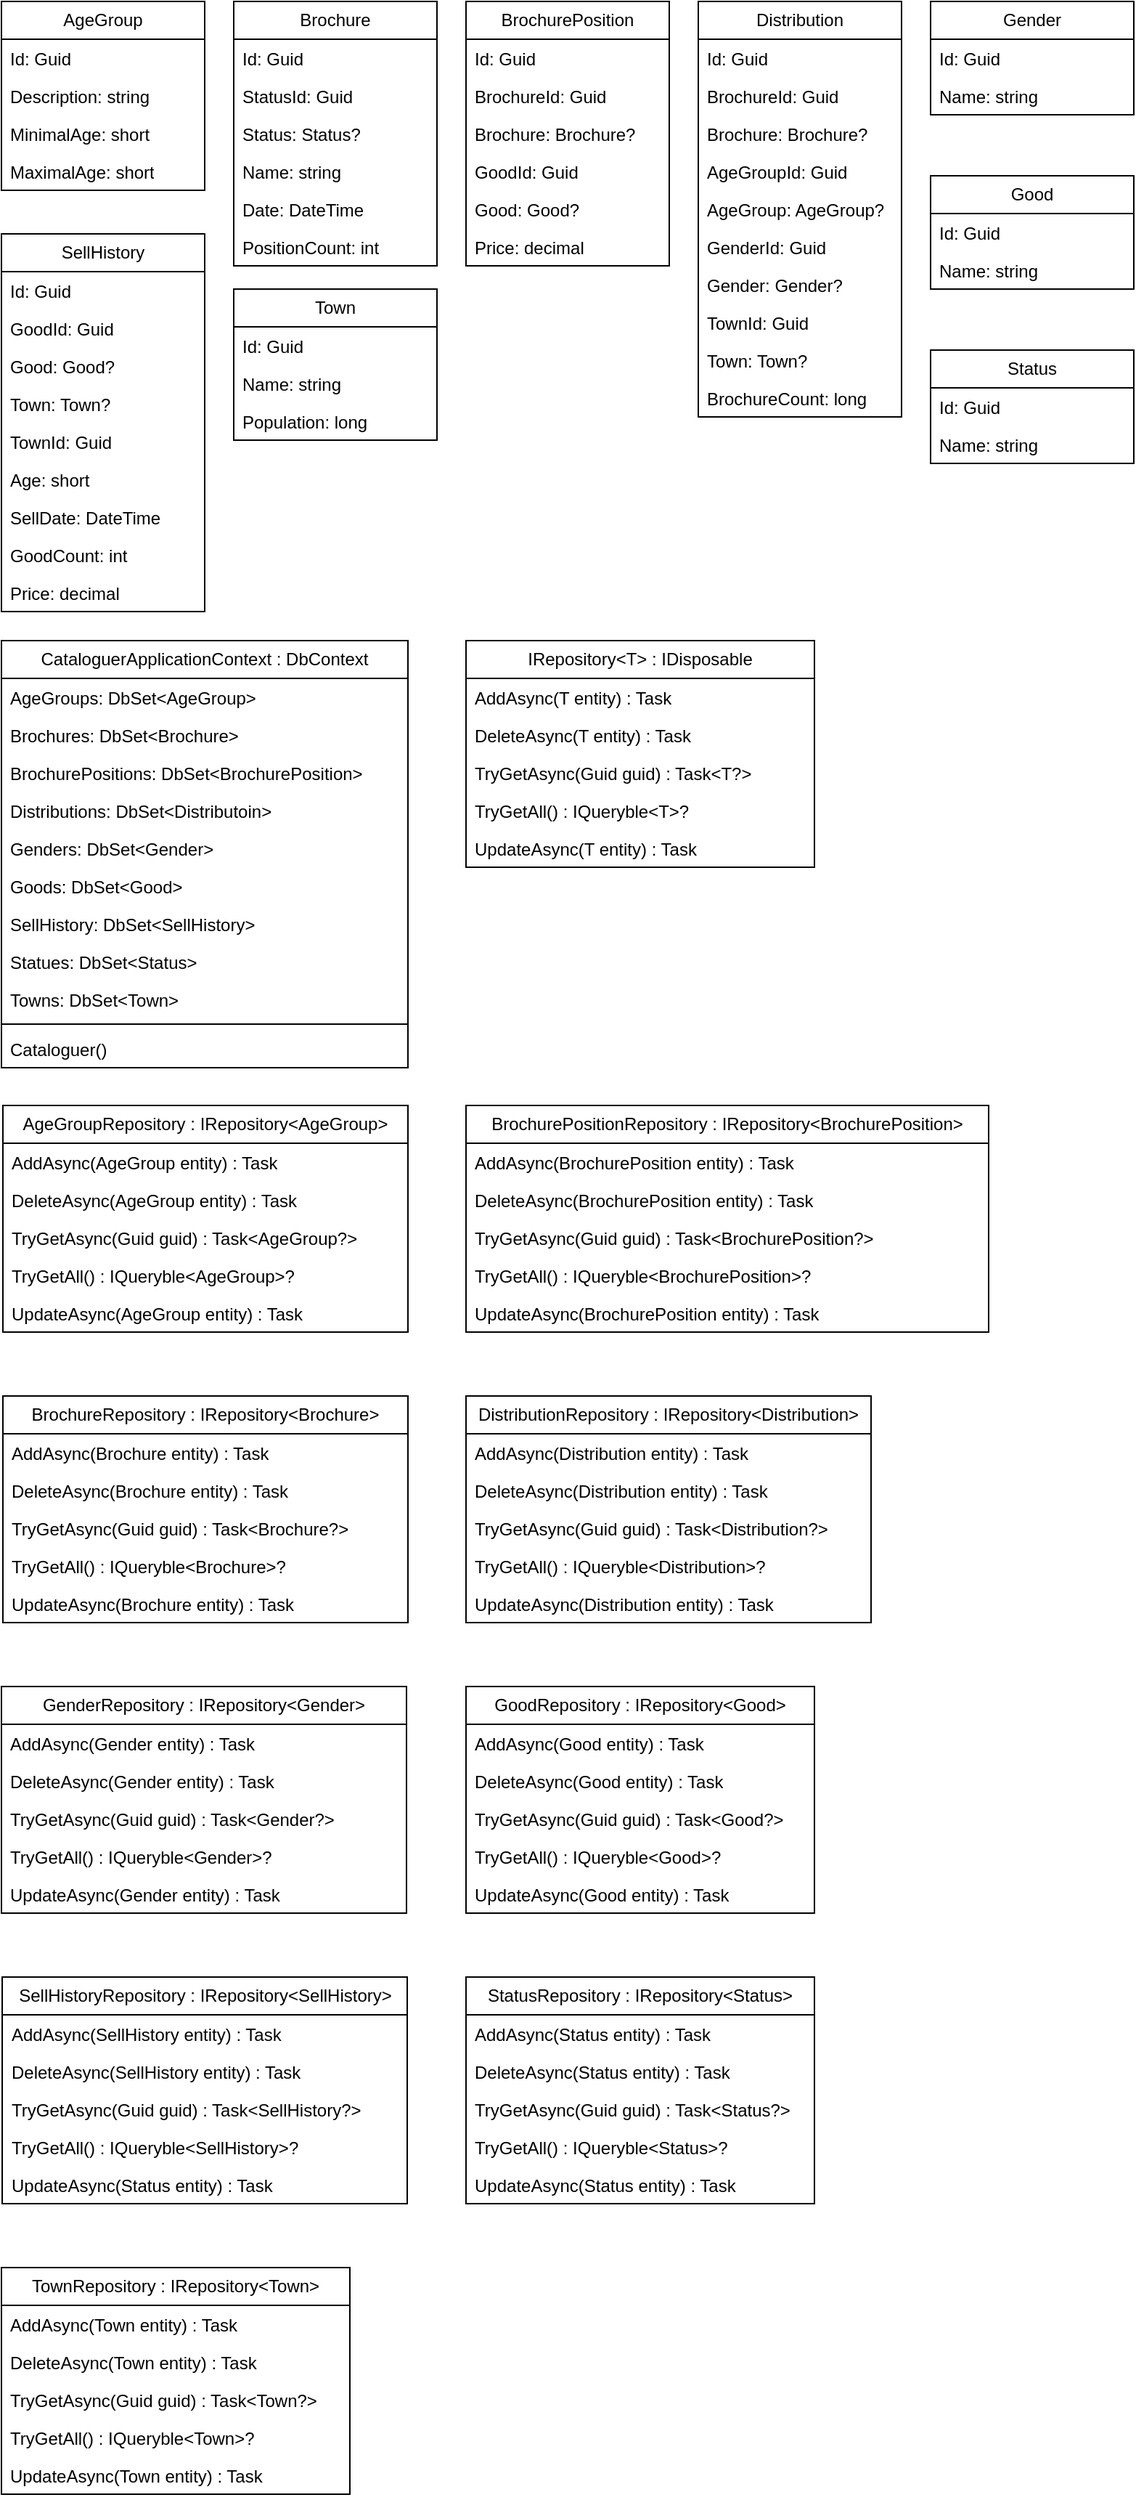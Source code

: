 <mxfile version="21.8.0" type="device">
  <diagram name="Страница — 1" id="dkIzatbvSpOLDC7T3Rk1">
    <mxGraphModel dx="869" dy="465" grid="1" gridSize="10" guides="1" tooltips="1" connect="1" arrows="1" fold="1" page="1" pageScale="1" pageWidth="827" pageHeight="1169" math="0" shadow="0">
      <root>
        <mxCell id="0" />
        <mxCell id="1" parent="0" />
        <mxCell id="35c4_A7QGPOfmQpwrXr2-1" value="AgeGroup" style="swimlane;fontStyle=0;childLayout=stackLayout;horizontal=1;startSize=26;fillColor=none;horizontalStack=0;resizeParent=1;resizeParentMax=0;resizeLast=0;collapsible=1;marginBottom=0;whiteSpace=wrap;html=1;" vertex="1" parent="1">
          <mxGeometry x="40" y="40" width="140" height="130" as="geometry" />
        </mxCell>
        <mxCell id="35c4_A7QGPOfmQpwrXr2-2" value="Id: Guid" style="text;strokeColor=none;fillColor=none;align=left;verticalAlign=top;spacingLeft=4;spacingRight=4;overflow=hidden;rotatable=0;points=[[0,0.5],[1,0.5]];portConstraint=eastwest;whiteSpace=wrap;html=1;" vertex="1" parent="35c4_A7QGPOfmQpwrXr2-1">
          <mxGeometry y="26" width="140" height="26" as="geometry" />
        </mxCell>
        <mxCell id="35c4_A7QGPOfmQpwrXr2-3" value="Description: string" style="text;strokeColor=none;fillColor=none;align=left;verticalAlign=top;spacingLeft=4;spacingRight=4;overflow=hidden;rotatable=0;points=[[0,0.5],[1,0.5]];portConstraint=eastwest;whiteSpace=wrap;html=1;" vertex="1" parent="35c4_A7QGPOfmQpwrXr2-1">
          <mxGeometry y="52" width="140" height="26" as="geometry" />
        </mxCell>
        <mxCell id="35c4_A7QGPOfmQpwrXr2-4" value="MinimalAge: short" style="text;strokeColor=none;fillColor=none;align=left;verticalAlign=top;spacingLeft=4;spacingRight=4;overflow=hidden;rotatable=0;points=[[0,0.5],[1,0.5]];portConstraint=eastwest;whiteSpace=wrap;html=1;" vertex="1" parent="35c4_A7QGPOfmQpwrXr2-1">
          <mxGeometry y="78" width="140" height="26" as="geometry" />
        </mxCell>
        <mxCell id="35c4_A7QGPOfmQpwrXr2-5" value="MaximalAge: short" style="text;strokeColor=none;fillColor=none;align=left;verticalAlign=top;spacingLeft=4;spacingRight=4;overflow=hidden;rotatable=0;points=[[0,0.5],[1,0.5]];portConstraint=eastwest;whiteSpace=wrap;html=1;" vertex="1" parent="35c4_A7QGPOfmQpwrXr2-1">
          <mxGeometry y="104" width="140" height="26" as="geometry" />
        </mxCell>
        <mxCell id="35c4_A7QGPOfmQpwrXr2-6" value="Brochure" style="swimlane;fontStyle=0;childLayout=stackLayout;horizontal=1;startSize=26;fillColor=none;horizontalStack=0;resizeParent=1;resizeParentMax=0;resizeLast=0;collapsible=1;marginBottom=0;whiteSpace=wrap;html=1;" vertex="1" parent="1">
          <mxGeometry x="200" y="40" width="140" height="182" as="geometry" />
        </mxCell>
        <mxCell id="35c4_A7QGPOfmQpwrXr2-7" value="Id: Guid" style="text;strokeColor=none;fillColor=none;align=left;verticalAlign=top;spacingLeft=4;spacingRight=4;overflow=hidden;rotatable=0;points=[[0,0.5],[1,0.5]];portConstraint=eastwest;whiteSpace=wrap;html=1;" vertex="1" parent="35c4_A7QGPOfmQpwrXr2-6">
          <mxGeometry y="26" width="140" height="26" as="geometry" />
        </mxCell>
        <mxCell id="35c4_A7QGPOfmQpwrXr2-8" value="StatusId: Guid" style="text;strokeColor=none;fillColor=none;align=left;verticalAlign=top;spacingLeft=4;spacingRight=4;overflow=hidden;rotatable=0;points=[[0,0.5],[1,0.5]];portConstraint=eastwest;whiteSpace=wrap;html=1;" vertex="1" parent="35c4_A7QGPOfmQpwrXr2-6">
          <mxGeometry y="52" width="140" height="26" as="geometry" />
        </mxCell>
        <mxCell id="35c4_A7QGPOfmQpwrXr2-9" value="Status: Status?" style="text;strokeColor=none;fillColor=none;align=left;verticalAlign=top;spacingLeft=4;spacingRight=4;overflow=hidden;rotatable=0;points=[[0,0.5],[1,0.5]];portConstraint=eastwest;whiteSpace=wrap;html=1;" vertex="1" parent="35c4_A7QGPOfmQpwrXr2-6">
          <mxGeometry y="78" width="140" height="26" as="geometry" />
        </mxCell>
        <mxCell id="35c4_A7QGPOfmQpwrXr2-10" value="Name: string" style="text;strokeColor=none;fillColor=none;align=left;verticalAlign=top;spacingLeft=4;spacingRight=4;overflow=hidden;rotatable=0;points=[[0,0.5],[1,0.5]];portConstraint=eastwest;whiteSpace=wrap;html=1;" vertex="1" parent="35c4_A7QGPOfmQpwrXr2-6">
          <mxGeometry y="104" width="140" height="26" as="geometry" />
        </mxCell>
        <mxCell id="35c4_A7QGPOfmQpwrXr2-11" value="Date: DateTime" style="text;strokeColor=none;fillColor=none;align=left;verticalAlign=top;spacingLeft=4;spacingRight=4;overflow=hidden;rotatable=0;points=[[0,0.5],[1,0.5]];portConstraint=eastwest;whiteSpace=wrap;html=1;" vertex="1" parent="35c4_A7QGPOfmQpwrXr2-6">
          <mxGeometry y="130" width="140" height="26" as="geometry" />
        </mxCell>
        <mxCell id="35c4_A7QGPOfmQpwrXr2-13" value="PositionCount: int" style="text;strokeColor=none;fillColor=none;align=left;verticalAlign=top;spacingLeft=4;spacingRight=4;overflow=hidden;rotatable=0;points=[[0,0.5],[1,0.5]];portConstraint=eastwest;whiteSpace=wrap;html=1;" vertex="1" parent="35c4_A7QGPOfmQpwrXr2-6">
          <mxGeometry y="156" width="140" height="26" as="geometry" />
        </mxCell>
        <mxCell id="35c4_A7QGPOfmQpwrXr2-14" value="BrochurePosition" style="swimlane;fontStyle=0;childLayout=stackLayout;horizontal=1;startSize=26;fillColor=none;horizontalStack=0;resizeParent=1;resizeParentMax=0;resizeLast=0;collapsible=1;marginBottom=0;whiteSpace=wrap;html=1;" vertex="1" parent="1">
          <mxGeometry x="360" y="40" width="140" height="182" as="geometry" />
        </mxCell>
        <mxCell id="35c4_A7QGPOfmQpwrXr2-15" value="Id: Guid" style="text;strokeColor=none;fillColor=none;align=left;verticalAlign=top;spacingLeft=4;spacingRight=4;overflow=hidden;rotatable=0;points=[[0,0.5],[1,0.5]];portConstraint=eastwest;whiteSpace=wrap;html=1;" vertex="1" parent="35c4_A7QGPOfmQpwrXr2-14">
          <mxGeometry y="26" width="140" height="26" as="geometry" />
        </mxCell>
        <mxCell id="35c4_A7QGPOfmQpwrXr2-16" value="BrochureId: Guid" style="text;strokeColor=none;fillColor=none;align=left;verticalAlign=top;spacingLeft=4;spacingRight=4;overflow=hidden;rotatable=0;points=[[0,0.5],[1,0.5]];portConstraint=eastwest;whiteSpace=wrap;html=1;" vertex="1" parent="35c4_A7QGPOfmQpwrXr2-14">
          <mxGeometry y="52" width="140" height="26" as="geometry" />
        </mxCell>
        <mxCell id="35c4_A7QGPOfmQpwrXr2-17" value="Brochure: Brochure?" style="text;strokeColor=none;fillColor=none;align=left;verticalAlign=top;spacingLeft=4;spacingRight=4;overflow=hidden;rotatable=0;points=[[0,0.5],[1,0.5]];portConstraint=eastwest;whiteSpace=wrap;html=1;" vertex="1" parent="35c4_A7QGPOfmQpwrXr2-14">
          <mxGeometry y="78" width="140" height="26" as="geometry" />
        </mxCell>
        <mxCell id="35c4_A7QGPOfmQpwrXr2-22" value="GoodId: Guid" style="text;strokeColor=none;fillColor=none;align=left;verticalAlign=top;spacingLeft=4;spacingRight=4;overflow=hidden;rotatable=0;points=[[0,0.5],[1,0.5]];portConstraint=eastwest;whiteSpace=wrap;html=1;" vertex="1" parent="35c4_A7QGPOfmQpwrXr2-14">
          <mxGeometry y="104" width="140" height="26" as="geometry" />
        </mxCell>
        <mxCell id="35c4_A7QGPOfmQpwrXr2-23" value="Good: Good?" style="text;strokeColor=none;fillColor=none;align=left;verticalAlign=top;spacingLeft=4;spacingRight=4;overflow=hidden;rotatable=0;points=[[0,0.5],[1,0.5]];portConstraint=eastwest;whiteSpace=wrap;html=1;" vertex="1" parent="35c4_A7QGPOfmQpwrXr2-14">
          <mxGeometry y="130" width="140" height="26" as="geometry" />
        </mxCell>
        <mxCell id="35c4_A7QGPOfmQpwrXr2-20" value="Price: decimal" style="text;strokeColor=none;fillColor=none;align=left;verticalAlign=top;spacingLeft=4;spacingRight=4;overflow=hidden;rotatable=0;points=[[0,0.5],[1,0.5]];portConstraint=eastwest;whiteSpace=wrap;html=1;" vertex="1" parent="35c4_A7QGPOfmQpwrXr2-14">
          <mxGeometry y="156" width="140" height="26" as="geometry" />
        </mxCell>
        <mxCell id="35c4_A7QGPOfmQpwrXr2-24" value="Distribution" style="swimlane;fontStyle=0;childLayout=stackLayout;horizontal=1;startSize=26;fillColor=none;horizontalStack=0;resizeParent=1;resizeParentMax=0;resizeLast=0;collapsible=1;marginBottom=0;whiteSpace=wrap;html=1;" vertex="1" parent="1">
          <mxGeometry x="520" y="40" width="140" height="286" as="geometry" />
        </mxCell>
        <mxCell id="35c4_A7QGPOfmQpwrXr2-25" value="Id: Guid" style="text;strokeColor=none;fillColor=none;align=left;verticalAlign=top;spacingLeft=4;spacingRight=4;overflow=hidden;rotatable=0;points=[[0,0.5],[1,0.5]];portConstraint=eastwest;whiteSpace=wrap;html=1;" vertex="1" parent="35c4_A7QGPOfmQpwrXr2-24">
          <mxGeometry y="26" width="140" height="26" as="geometry" />
        </mxCell>
        <mxCell id="35c4_A7QGPOfmQpwrXr2-26" value="BrochureId: Guid" style="text;strokeColor=none;fillColor=none;align=left;verticalAlign=top;spacingLeft=4;spacingRight=4;overflow=hidden;rotatable=0;points=[[0,0.5],[1,0.5]];portConstraint=eastwest;whiteSpace=wrap;html=1;" vertex="1" parent="35c4_A7QGPOfmQpwrXr2-24">
          <mxGeometry y="52" width="140" height="26" as="geometry" />
        </mxCell>
        <mxCell id="35c4_A7QGPOfmQpwrXr2-27" value="Brochure: Brochure?" style="text;strokeColor=none;fillColor=none;align=left;verticalAlign=top;spacingLeft=4;spacingRight=4;overflow=hidden;rotatable=0;points=[[0,0.5],[1,0.5]];portConstraint=eastwest;whiteSpace=wrap;html=1;" vertex="1" parent="35c4_A7QGPOfmQpwrXr2-24">
          <mxGeometry y="78" width="140" height="26" as="geometry" />
        </mxCell>
        <mxCell id="35c4_A7QGPOfmQpwrXr2-28" value="AgeGroupId: Guid" style="text;strokeColor=none;fillColor=none;align=left;verticalAlign=top;spacingLeft=4;spacingRight=4;overflow=hidden;rotatable=0;points=[[0,0.5],[1,0.5]];portConstraint=eastwest;whiteSpace=wrap;html=1;" vertex="1" parent="35c4_A7QGPOfmQpwrXr2-24">
          <mxGeometry y="104" width="140" height="26" as="geometry" />
        </mxCell>
        <mxCell id="35c4_A7QGPOfmQpwrXr2-29" value="AgeGroup: AgeGroup?" style="text;strokeColor=none;fillColor=none;align=left;verticalAlign=top;spacingLeft=4;spacingRight=4;overflow=hidden;rotatable=0;points=[[0,0.5],[1,0.5]];portConstraint=eastwest;whiteSpace=wrap;html=1;" vertex="1" parent="35c4_A7QGPOfmQpwrXr2-24">
          <mxGeometry y="130" width="140" height="26" as="geometry" />
        </mxCell>
        <mxCell id="35c4_A7QGPOfmQpwrXr2-31" value="GenderId: Guid" style="text;strokeColor=none;fillColor=none;align=left;verticalAlign=top;spacingLeft=4;spacingRight=4;overflow=hidden;rotatable=0;points=[[0,0.5],[1,0.5]];portConstraint=eastwest;whiteSpace=wrap;html=1;" vertex="1" parent="35c4_A7QGPOfmQpwrXr2-24">
          <mxGeometry y="156" width="140" height="26" as="geometry" />
        </mxCell>
        <mxCell id="35c4_A7QGPOfmQpwrXr2-34" value="Gender: Gender?" style="text;strokeColor=none;fillColor=none;align=left;verticalAlign=top;spacingLeft=4;spacingRight=4;overflow=hidden;rotatable=0;points=[[0,0.5],[1,0.5]];portConstraint=eastwest;whiteSpace=wrap;html=1;" vertex="1" parent="35c4_A7QGPOfmQpwrXr2-24">
          <mxGeometry y="182" width="140" height="26" as="geometry" />
        </mxCell>
        <mxCell id="35c4_A7QGPOfmQpwrXr2-33" value="TownId: Guid" style="text;strokeColor=none;fillColor=none;align=left;verticalAlign=top;spacingLeft=4;spacingRight=4;overflow=hidden;rotatable=0;points=[[0,0.5],[1,0.5]];portConstraint=eastwest;whiteSpace=wrap;html=1;" vertex="1" parent="35c4_A7QGPOfmQpwrXr2-24">
          <mxGeometry y="208" width="140" height="26" as="geometry" />
        </mxCell>
        <mxCell id="35c4_A7QGPOfmQpwrXr2-32" value="Town: Town?" style="text;strokeColor=none;fillColor=none;align=left;verticalAlign=top;spacingLeft=4;spacingRight=4;overflow=hidden;rotatable=0;points=[[0,0.5],[1,0.5]];portConstraint=eastwest;whiteSpace=wrap;html=1;" vertex="1" parent="35c4_A7QGPOfmQpwrXr2-24">
          <mxGeometry y="234" width="140" height="26" as="geometry" />
        </mxCell>
        <mxCell id="35c4_A7QGPOfmQpwrXr2-30" value="BrochureCount: long" style="text;strokeColor=none;fillColor=none;align=left;verticalAlign=top;spacingLeft=4;spacingRight=4;overflow=hidden;rotatable=0;points=[[0,0.5],[1,0.5]];portConstraint=eastwest;whiteSpace=wrap;html=1;" vertex="1" parent="35c4_A7QGPOfmQpwrXr2-24">
          <mxGeometry y="260" width="140" height="26" as="geometry" />
        </mxCell>
        <mxCell id="35c4_A7QGPOfmQpwrXr2-35" value="Gender" style="swimlane;fontStyle=0;childLayout=stackLayout;horizontal=1;startSize=26;fillColor=none;horizontalStack=0;resizeParent=1;resizeParentMax=0;resizeLast=0;collapsible=1;marginBottom=0;whiteSpace=wrap;html=1;" vertex="1" parent="1">
          <mxGeometry x="680" y="40" width="140" height="78" as="geometry" />
        </mxCell>
        <mxCell id="35c4_A7QGPOfmQpwrXr2-36" value="Id: Guid" style="text;strokeColor=none;fillColor=none;align=left;verticalAlign=top;spacingLeft=4;spacingRight=4;overflow=hidden;rotatable=0;points=[[0,0.5],[1,0.5]];portConstraint=eastwest;whiteSpace=wrap;html=1;" vertex="1" parent="35c4_A7QGPOfmQpwrXr2-35">
          <mxGeometry y="26" width="140" height="26" as="geometry" />
        </mxCell>
        <mxCell id="35c4_A7QGPOfmQpwrXr2-37" value="Name: string" style="text;strokeColor=none;fillColor=none;align=left;verticalAlign=top;spacingLeft=4;spacingRight=4;overflow=hidden;rotatable=0;points=[[0,0.5],[1,0.5]];portConstraint=eastwest;whiteSpace=wrap;html=1;" vertex="1" parent="35c4_A7QGPOfmQpwrXr2-35">
          <mxGeometry y="52" width="140" height="26" as="geometry" />
        </mxCell>
        <mxCell id="35c4_A7QGPOfmQpwrXr2-40" value="Good" style="swimlane;fontStyle=0;childLayout=stackLayout;horizontal=1;startSize=26;fillColor=none;horizontalStack=0;resizeParent=1;resizeParentMax=0;resizeLast=0;collapsible=1;marginBottom=0;whiteSpace=wrap;html=1;" vertex="1" parent="1">
          <mxGeometry x="680" y="160" width="140" height="78" as="geometry" />
        </mxCell>
        <mxCell id="35c4_A7QGPOfmQpwrXr2-41" value="Id: Guid" style="text;strokeColor=none;fillColor=none;align=left;verticalAlign=top;spacingLeft=4;spacingRight=4;overflow=hidden;rotatable=0;points=[[0,0.5],[1,0.5]];portConstraint=eastwest;whiteSpace=wrap;html=1;" vertex="1" parent="35c4_A7QGPOfmQpwrXr2-40">
          <mxGeometry y="26" width="140" height="26" as="geometry" />
        </mxCell>
        <mxCell id="35c4_A7QGPOfmQpwrXr2-42" value="Name: string" style="text;strokeColor=none;fillColor=none;align=left;verticalAlign=top;spacingLeft=4;spacingRight=4;overflow=hidden;rotatable=0;points=[[0,0.5],[1,0.5]];portConstraint=eastwest;whiteSpace=wrap;html=1;" vertex="1" parent="35c4_A7QGPOfmQpwrXr2-40">
          <mxGeometry y="52" width="140" height="26" as="geometry" />
        </mxCell>
        <mxCell id="35c4_A7QGPOfmQpwrXr2-43" value="SellHistory" style="swimlane;fontStyle=0;childLayout=stackLayout;horizontal=1;startSize=26;fillColor=none;horizontalStack=0;resizeParent=1;resizeParentMax=0;resizeLast=0;collapsible=1;marginBottom=0;whiteSpace=wrap;html=1;" vertex="1" parent="1">
          <mxGeometry x="40" y="200" width="140" height="260" as="geometry" />
        </mxCell>
        <mxCell id="35c4_A7QGPOfmQpwrXr2-44" value="Id: Guid" style="text;strokeColor=none;fillColor=none;align=left;verticalAlign=top;spacingLeft=4;spacingRight=4;overflow=hidden;rotatable=0;points=[[0,0.5],[1,0.5]];portConstraint=eastwest;whiteSpace=wrap;html=1;" vertex="1" parent="35c4_A7QGPOfmQpwrXr2-43">
          <mxGeometry y="26" width="140" height="26" as="geometry" />
        </mxCell>
        <mxCell id="35c4_A7QGPOfmQpwrXr2-54" value="GoodId: Guid" style="text;strokeColor=none;fillColor=none;align=left;verticalAlign=top;spacingLeft=4;spacingRight=4;overflow=hidden;rotatable=0;points=[[0,0.5],[1,0.5]];portConstraint=eastwest;whiteSpace=wrap;html=1;" vertex="1" parent="35c4_A7QGPOfmQpwrXr2-43">
          <mxGeometry y="52" width="140" height="26" as="geometry" />
        </mxCell>
        <mxCell id="35c4_A7QGPOfmQpwrXr2-55" value="Good: Good?" style="text;strokeColor=none;fillColor=none;align=left;verticalAlign=top;spacingLeft=4;spacingRight=4;overflow=hidden;rotatable=0;points=[[0,0.5],[1,0.5]];portConstraint=eastwest;whiteSpace=wrap;html=1;" vertex="1" parent="35c4_A7QGPOfmQpwrXr2-43">
          <mxGeometry y="78" width="140" height="26" as="geometry" />
        </mxCell>
        <mxCell id="35c4_A7QGPOfmQpwrXr2-57" value="Town: Town?" style="text;strokeColor=none;fillColor=none;align=left;verticalAlign=top;spacingLeft=4;spacingRight=4;overflow=hidden;rotatable=0;points=[[0,0.5],[1,0.5]];portConstraint=eastwest;whiteSpace=wrap;html=1;" vertex="1" parent="35c4_A7QGPOfmQpwrXr2-43">
          <mxGeometry y="104" width="140" height="26" as="geometry" />
        </mxCell>
        <mxCell id="35c4_A7QGPOfmQpwrXr2-56" value="TownId: Guid" style="text;strokeColor=none;fillColor=none;align=left;verticalAlign=top;spacingLeft=4;spacingRight=4;overflow=hidden;rotatable=0;points=[[0,0.5],[1,0.5]];portConstraint=eastwest;whiteSpace=wrap;html=1;" vertex="1" parent="35c4_A7QGPOfmQpwrXr2-43">
          <mxGeometry y="130" width="140" height="26" as="geometry" />
        </mxCell>
        <mxCell id="35c4_A7QGPOfmQpwrXr2-58" value="Age: short" style="text;strokeColor=none;fillColor=none;align=left;verticalAlign=top;spacingLeft=4;spacingRight=4;overflow=hidden;rotatable=0;points=[[0,0.5],[1,0.5]];portConstraint=eastwest;whiteSpace=wrap;html=1;" vertex="1" parent="35c4_A7QGPOfmQpwrXr2-43">
          <mxGeometry y="156" width="140" height="26" as="geometry" />
        </mxCell>
        <mxCell id="35c4_A7QGPOfmQpwrXr2-59" value="SellDate: DateTime" style="text;strokeColor=none;fillColor=none;align=left;verticalAlign=top;spacingLeft=4;spacingRight=4;overflow=hidden;rotatable=0;points=[[0,0.5],[1,0.5]];portConstraint=eastwest;whiteSpace=wrap;html=1;" vertex="1" parent="35c4_A7QGPOfmQpwrXr2-43">
          <mxGeometry y="182" width="140" height="26" as="geometry" />
        </mxCell>
        <mxCell id="35c4_A7QGPOfmQpwrXr2-12" value="GoodCount: int" style="text;strokeColor=none;fillColor=none;align=left;verticalAlign=top;spacingLeft=4;spacingRight=4;overflow=hidden;rotatable=0;points=[[0,0.5],[1,0.5]];portConstraint=eastwest;whiteSpace=wrap;html=1;" vertex="1" parent="35c4_A7QGPOfmQpwrXr2-43">
          <mxGeometry y="208" width="140" height="26" as="geometry" />
        </mxCell>
        <mxCell id="35c4_A7QGPOfmQpwrXr2-60" value="Price: decimal" style="text;strokeColor=none;fillColor=none;align=left;verticalAlign=top;spacingLeft=4;spacingRight=4;overflow=hidden;rotatable=0;points=[[0,0.5],[1,0.5]];portConstraint=eastwest;whiteSpace=wrap;html=1;" vertex="1" parent="35c4_A7QGPOfmQpwrXr2-43">
          <mxGeometry y="234" width="140" height="26" as="geometry" />
        </mxCell>
        <mxCell id="35c4_A7QGPOfmQpwrXr2-61" value="Status" style="swimlane;fontStyle=0;childLayout=stackLayout;horizontal=1;startSize=26;fillColor=none;horizontalStack=0;resizeParent=1;resizeParentMax=0;resizeLast=0;collapsible=1;marginBottom=0;whiteSpace=wrap;html=1;" vertex="1" parent="1">
          <mxGeometry x="680" y="280" width="140" height="78" as="geometry" />
        </mxCell>
        <mxCell id="35c4_A7QGPOfmQpwrXr2-62" value="Id: Guid" style="text;strokeColor=none;fillColor=none;align=left;verticalAlign=top;spacingLeft=4;spacingRight=4;overflow=hidden;rotatable=0;points=[[0,0.5],[1,0.5]];portConstraint=eastwest;whiteSpace=wrap;html=1;" vertex="1" parent="35c4_A7QGPOfmQpwrXr2-61">
          <mxGeometry y="26" width="140" height="26" as="geometry" />
        </mxCell>
        <mxCell id="35c4_A7QGPOfmQpwrXr2-63" value="Name: string" style="text;strokeColor=none;fillColor=none;align=left;verticalAlign=top;spacingLeft=4;spacingRight=4;overflow=hidden;rotatable=0;points=[[0,0.5],[1,0.5]];portConstraint=eastwest;whiteSpace=wrap;html=1;" vertex="1" parent="35c4_A7QGPOfmQpwrXr2-61">
          <mxGeometry y="52" width="140" height="26" as="geometry" />
        </mxCell>
        <mxCell id="35c4_A7QGPOfmQpwrXr2-64" value="Town" style="swimlane;fontStyle=0;childLayout=stackLayout;horizontal=1;startSize=26;fillColor=none;horizontalStack=0;resizeParent=1;resizeParentMax=0;resizeLast=0;collapsible=1;marginBottom=0;whiteSpace=wrap;html=1;" vertex="1" parent="1">
          <mxGeometry x="200" y="238" width="140" height="104" as="geometry" />
        </mxCell>
        <mxCell id="35c4_A7QGPOfmQpwrXr2-65" value="Id: Guid" style="text;strokeColor=none;fillColor=none;align=left;verticalAlign=top;spacingLeft=4;spacingRight=4;overflow=hidden;rotatable=0;points=[[0,0.5],[1,0.5]];portConstraint=eastwest;whiteSpace=wrap;html=1;" vertex="1" parent="35c4_A7QGPOfmQpwrXr2-64">
          <mxGeometry y="26" width="140" height="26" as="geometry" />
        </mxCell>
        <mxCell id="35c4_A7QGPOfmQpwrXr2-66" value="Name: string" style="text;strokeColor=none;fillColor=none;align=left;verticalAlign=top;spacingLeft=4;spacingRight=4;overflow=hidden;rotatable=0;points=[[0,0.5],[1,0.5]];portConstraint=eastwest;whiteSpace=wrap;html=1;" vertex="1" parent="35c4_A7QGPOfmQpwrXr2-64">
          <mxGeometry y="52" width="140" height="26" as="geometry" />
        </mxCell>
        <mxCell id="35c4_A7QGPOfmQpwrXr2-67" value="Population: long" style="text;strokeColor=none;fillColor=none;align=left;verticalAlign=top;spacingLeft=4;spacingRight=4;overflow=hidden;rotatable=0;points=[[0,0.5],[1,0.5]];portConstraint=eastwest;whiteSpace=wrap;html=1;" vertex="1" parent="35c4_A7QGPOfmQpwrXr2-64">
          <mxGeometry y="78" width="140" height="26" as="geometry" />
        </mxCell>
        <mxCell id="35c4_A7QGPOfmQpwrXr2-68" value="CataloguerApplicationContext : DbContext" style="swimlane;fontStyle=0;childLayout=stackLayout;horizontal=1;startSize=26;fillColor=none;horizontalStack=0;resizeParent=1;resizeParentMax=0;resizeLast=0;collapsible=1;marginBottom=0;whiteSpace=wrap;html=1;" vertex="1" parent="1">
          <mxGeometry x="40" y="480" width="280" height="294" as="geometry" />
        </mxCell>
        <mxCell id="35c4_A7QGPOfmQpwrXr2-76" value="AgeGroups: DbSet&amp;lt;AgeGroup&amp;gt;" style="text;strokeColor=none;fillColor=none;align=left;verticalAlign=top;spacingLeft=4;spacingRight=4;overflow=hidden;rotatable=0;points=[[0,0.5],[1,0.5]];portConstraint=eastwest;whiteSpace=wrap;html=1;" vertex="1" parent="35c4_A7QGPOfmQpwrXr2-68">
          <mxGeometry y="26" width="280" height="26" as="geometry" />
        </mxCell>
        <mxCell id="35c4_A7QGPOfmQpwrXr2-77" value="Brochures: DbSet&amp;lt;Brochure&amp;gt;" style="text;strokeColor=none;fillColor=none;align=left;verticalAlign=top;spacingLeft=4;spacingRight=4;overflow=hidden;rotatable=0;points=[[0,0.5],[1,0.5]];portConstraint=eastwest;whiteSpace=wrap;html=1;" vertex="1" parent="35c4_A7QGPOfmQpwrXr2-68">
          <mxGeometry y="52" width="280" height="26" as="geometry" />
        </mxCell>
        <mxCell id="35c4_A7QGPOfmQpwrXr2-69" value="BrochurePositions: DbSet&amp;lt;BrochurePosition&amp;gt;" style="text;strokeColor=none;fillColor=none;align=left;verticalAlign=top;spacingLeft=4;spacingRight=4;overflow=hidden;rotatable=0;points=[[0,0.5],[1,0.5]];portConstraint=eastwest;whiteSpace=wrap;html=1;" vertex="1" parent="35c4_A7QGPOfmQpwrXr2-68">
          <mxGeometry y="78" width="280" height="26" as="geometry" />
        </mxCell>
        <mxCell id="35c4_A7QGPOfmQpwrXr2-72" value="Distributions: DbSet&amp;lt;Distributoin&amp;gt;" style="text;strokeColor=none;fillColor=none;align=left;verticalAlign=top;spacingLeft=4;spacingRight=4;overflow=hidden;rotatable=0;points=[[0,0.5],[1,0.5]];portConstraint=eastwest;whiteSpace=wrap;html=1;" vertex="1" parent="35c4_A7QGPOfmQpwrXr2-68">
          <mxGeometry y="104" width="280" height="26" as="geometry" />
        </mxCell>
        <mxCell id="35c4_A7QGPOfmQpwrXr2-73" value="Genders: DbSet&amp;lt;Gender&amp;gt;" style="text;strokeColor=none;fillColor=none;align=left;verticalAlign=top;spacingLeft=4;spacingRight=4;overflow=hidden;rotatable=0;points=[[0,0.5],[1,0.5]];portConstraint=eastwest;whiteSpace=wrap;html=1;" vertex="1" parent="35c4_A7QGPOfmQpwrXr2-68">
          <mxGeometry y="130" width="280" height="26" as="geometry" />
        </mxCell>
        <mxCell id="35c4_A7QGPOfmQpwrXr2-74" value="Goods: DbSet&amp;lt;Good&amp;gt;" style="text;strokeColor=none;fillColor=none;align=left;verticalAlign=top;spacingLeft=4;spacingRight=4;overflow=hidden;rotatable=0;points=[[0,0.5],[1,0.5]];portConstraint=eastwest;whiteSpace=wrap;html=1;" vertex="1" parent="35c4_A7QGPOfmQpwrXr2-68">
          <mxGeometry y="156" width="280" height="26" as="geometry" />
        </mxCell>
        <mxCell id="35c4_A7QGPOfmQpwrXr2-78" value="SellHistory: DbSet&amp;lt;SellHistory&amp;gt;" style="text;strokeColor=none;fillColor=none;align=left;verticalAlign=top;spacingLeft=4;spacingRight=4;overflow=hidden;rotatable=0;points=[[0,0.5],[1,0.5]];portConstraint=eastwest;whiteSpace=wrap;html=1;" vertex="1" parent="35c4_A7QGPOfmQpwrXr2-68">
          <mxGeometry y="182" width="280" height="26" as="geometry" />
        </mxCell>
        <mxCell id="35c4_A7QGPOfmQpwrXr2-79" value="Statues: DbSet&amp;lt;Status&amp;gt;" style="text;strokeColor=none;fillColor=none;align=left;verticalAlign=top;spacingLeft=4;spacingRight=4;overflow=hidden;rotatable=0;points=[[0,0.5],[1,0.5]];portConstraint=eastwest;whiteSpace=wrap;html=1;" vertex="1" parent="35c4_A7QGPOfmQpwrXr2-68">
          <mxGeometry y="208" width="280" height="26" as="geometry" />
        </mxCell>
        <mxCell id="35c4_A7QGPOfmQpwrXr2-75" value="Towns: DbSet&amp;lt;Town&amp;gt;" style="text;strokeColor=none;fillColor=none;align=left;verticalAlign=top;spacingLeft=4;spacingRight=4;overflow=hidden;rotatable=0;points=[[0,0.5],[1,0.5]];portConstraint=eastwest;whiteSpace=wrap;html=1;" vertex="1" parent="35c4_A7QGPOfmQpwrXr2-68">
          <mxGeometry y="234" width="280" height="26" as="geometry" />
        </mxCell>
        <mxCell id="35c4_A7QGPOfmQpwrXr2-80" value="" style="line;strokeWidth=1;fillColor=none;align=left;verticalAlign=middle;spacingTop=-1;spacingLeft=3;spacingRight=3;rotatable=0;labelPosition=right;points=[];portConstraint=eastwest;strokeColor=inherit;" vertex="1" parent="35c4_A7QGPOfmQpwrXr2-68">
          <mxGeometry y="260" width="280" height="8" as="geometry" />
        </mxCell>
        <mxCell id="35c4_A7QGPOfmQpwrXr2-81" value="Cataloguer()" style="text;strokeColor=none;fillColor=none;align=left;verticalAlign=top;spacingLeft=4;spacingRight=4;overflow=hidden;rotatable=0;points=[[0,0.5],[1,0.5]];portConstraint=eastwest;whiteSpace=wrap;html=1;" vertex="1" parent="35c4_A7QGPOfmQpwrXr2-68">
          <mxGeometry y="268" width="280" height="26" as="geometry" />
        </mxCell>
        <mxCell id="35c4_A7QGPOfmQpwrXr2-82" value="IRepository&amp;lt;T&amp;gt; : IDisposable" style="swimlane;fontStyle=0;childLayout=stackLayout;horizontal=1;startSize=26;fillColor=none;horizontalStack=0;resizeParent=1;resizeParentMax=0;resizeLast=0;collapsible=1;marginBottom=0;whiteSpace=wrap;html=1;" vertex="1" parent="1">
          <mxGeometry x="360" y="480" width="240" height="156" as="geometry" />
        </mxCell>
        <mxCell id="35c4_A7QGPOfmQpwrXr2-83" value="AddAsync(T entity) : Task" style="text;strokeColor=none;fillColor=none;align=left;verticalAlign=top;spacingLeft=4;spacingRight=4;overflow=hidden;rotatable=0;points=[[0,0.5],[1,0.5]];portConstraint=eastwest;whiteSpace=wrap;html=1;" vertex="1" parent="35c4_A7QGPOfmQpwrXr2-82">
          <mxGeometry y="26" width="240" height="26" as="geometry" />
        </mxCell>
        <mxCell id="35c4_A7QGPOfmQpwrXr2-86" value="DeleteAsync(T entity) : Task" style="text;strokeColor=none;fillColor=none;align=left;verticalAlign=top;spacingLeft=4;spacingRight=4;overflow=hidden;rotatable=0;points=[[0,0.5],[1,0.5]];portConstraint=eastwest;whiteSpace=wrap;html=1;" vertex="1" parent="35c4_A7QGPOfmQpwrXr2-82">
          <mxGeometry y="52" width="240" height="26" as="geometry" />
        </mxCell>
        <mxCell id="35c4_A7QGPOfmQpwrXr2-87" value="TryGetAsync(Guid guid) : Task&amp;lt;T?&amp;gt;" style="text;strokeColor=none;fillColor=none;align=left;verticalAlign=top;spacingLeft=4;spacingRight=4;overflow=hidden;rotatable=0;points=[[0,0.5],[1,0.5]];portConstraint=eastwest;whiteSpace=wrap;html=1;" vertex="1" parent="35c4_A7QGPOfmQpwrXr2-82">
          <mxGeometry y="78" width="240" height="26" as="geometry" />
        </mxCell>
        <mxCell id="35c4_A7QGPOfmQpwrXr2-88" value="TryGetAll() : IQueryble&amp;lt;T&amp;gt;?" style="text;strokeColor=none;fillColor=none;align=left;verticalAlign=top;spacingLeft=4;spacingRight=4;overflow=hidden;rotatable=0;points=[[0,0.5],[1,0.5]];portConstraint=eastwest;whiteSpace=wrap;html=1;" vertex="1" parent="35c4_A7QGPOfmQpwrXr2-82">
          <mxGeometry y="104" width="240" height="26" as="geometry" />
        </mxCell>
        <mxCell id="35c4_A7QGPOfmQpwrXr2-89" value="UpdateAsync(T entity) : Task" style="text;strokeColor=none;fillColor=none;align=left;verticalAlign=top;spacingLeft=4;spacingRight=4;overflow=hidden;rotatable=0;points=[[0,0.5],[1,0.5]];portConstraint=eastwest;whiteSpace=wrap;html=1;" vertex="1" parent="35c4_A7QGPOfmQpwrXr2-82">
          <mxGeometry y="130" width="240" height="26" as="geometry" />
        </mxCell>
        <mxCell id="35c4_A7QGPOfmQpwrXr2-90" value="AgeGroupRepository : IRepository&amp;lt;AgeGroup&amp;gt;" style="swimlane;fontStyle=0;childLayout=stackLayout;horizontal=1;startSize=26;fillColor=none;horizontalStack=0;resizeParent=1;resizeParentMax=0;resizeLast=0;collapsible=1;marginBottom=0;whiteSpace=wrap;html=1;" vertex="1" parent="1">
          <mxGeometry x="41" y="800" width="279" height="156" as="geometry" />
        </mxCell>
        <mxCell id="35c4_A7QGPOfmQpwrXr2-91" value="AddAsync(AgeGroup entity) : Task" style="text;strokeColor=none;fillColor=none;align=left;verticalAlign=top;spacingLeft=4;spacingRight=4;overflow=hidden;rotatable=0;points=[[0,0.5],[1,0.5]];portConstraint=eastwest;whiteSpace=wrap;html=1;" vertex="1" parent="35c4_A7QGPOfmQpwrXr2-90">
          <mxGeometry y="26" width="279" height="26" as="geometry" />
        </mxCell>
        <mxCell id="35c4_A7QGPOfmQpwrXr2-92" value="DeleteAsync(AgeGroup entity) : Task" style="text;strokeColor=none;fillColor=none;align=left;verticalAlign=top;spacingLeft=4;spacingRight=4;overflow=hidden;rotatable=0;points=[[0,0.5],[1,0.5]];portConstraint=eastwest;whiteSpace=wrap;html=1;" vertex="1" parent="35c4_A7QGPOfmQpwrXr2-90">
          <mxGeometry y="52" width="279" height="26" as="geometry" />
        </mxCell>
        <mxCell id="35c4_A7QGPOfmQpwrXr2-93" value="TryGetAsync(Guid guid) : Task&amp;lt;AgeGroup?&amp;gt;" style="text;strokeColor=none;fillColor=none;align=left;verticalAlign=top;spacingLeft=4;spacingRight=4;overflow=hidden;rotatable=0;points=[[0,0.5],[1,0.5]];portConstraint=eastwest;whiteSpace=wrap;html=1;" vertex="1" parent="35c4_A7QGPOfmQpwrXr2-90">
          <mxGeometry y="78" width="279" height="26" as="geometry" />
        </mxCell>
        <mxCell id="35c4_A7QGPOfmQpwrXr2-94" value="TryGetAll() : IQueryble&amp;lt;AgeGroup&amp;gt;?" style="text;strokeColor=none;fillColor=none;align=left;verticalAlign=top;spacingLeft=4;spacingRight=4;overflow=hidden;rotatable=0;points=[[0,0.5],[1,0.5]];portConstraint=eastwest;whiteSpace=wrap;html=1;" vertex="1" parent="35c4_A7QGPOfmQpwrXr2-90">
          <mxGeometry y="104" width="279" height="26" as="geometry" />
        </mxCell>
        <mxCell id="35c4_A7QGPOfmQpwrXr2-95" value="UpdateAsync(AgeGroup&amp;nbsp;entity) : Task" style="text;strokeColor=none;fillColor=none;align=left;verticalAlign=top;spacingLeft=4;spacingRight=4;overflow=hidden;rotatable=0;points=[[0,0.5],[1,0.5]];portConstraint=eastwest;whiteSpace=wrap;html=1;" vertex="1" parent="35c4_A7QGPOfmQpwrXr2-90">
          <mxGeometry y="130" width="279" height="26" as="geometry" />
        </mxCell>
        <mxCell id="35c4_A7QGPOfmQpwrXr2-96" value="BrochurePositionRepository : IRepository&amp;lt;BrochurePosition&amp;gt;" style="swimlane;fontStyle=0;childLayout=stackLayout;horizontal=1;startSize=26;fillColor=none;horizontalStack=0;resizeParent=1;resizeParentMax=0;resizeLast=0;collapsible=1;marginBottom=0;whiteSpace=wrap;html=1;" vertex="1" parent="1">
          <mxGeometry x="360" y="800" width="360" height="156" as="geometry" />
        </mxCell>
        <mxCell id="35c4_A7QGPOfmQpwrXr2-97" value="AddAsync(BrochurePosition&amp;nbsp;entity) : Task" style="text;strokeColor=none;fillColor=none;align=left;verticalAlign=top;spacingLeft=4;spacingRight=4;overflow=hidden;rotatable=0;points=[[0,0.5],[1,0.5]];portConstraint=eastwest;whiteSpace=wrap;html=1;" vertex="1" parent="35c4_A7QGPOfmQpwrXr2-96">
          <mxGeometry y="26" width="360" height="26" as="geometry" />
        </mxCell>
        <mxCell id="35c4_A7QGPOfmQpwrXr2-98" value="DeleteAsync(BrochurePosition&amp;nbsp;entity) : Task" style="text;strokeColor=none;fillColor=none;align=left;verticalAlign=top;spacingLeft=4;spacingRight=4;overflow=hidden;rotatable=0;points=[[0,0.5],[1,0.5]];portConstraint=eastwest;whiteSpace=wrap;html=1;" vertex="1" parent="35c4_A7QGPOfmQpwrXr2-96">
          <mxGeometry y="52" width="360" height="26" as="geometry" />
        </mxCell>
        <mxCell id="35c4_A7QGPOfmQpwrXr2-99" value="TryGetAsync(Guid guid) : Task&amp;lt;BrochurePosition?&amp;gt;" style="text;strokeColor=none;fillColor=none;align=left;verticalAlign=top;spacingLeft=4;spacingRight=4;overflow=hidden;rotatable=0;points=[[0,0.5],[1,0.5]];portConstraint=eastwest;whiteSpace=wrap;html=1;" vertex="1" parent="35c4_A7QGPOfmQpwrXr2-96">
          <mxGeometry y="78" width="360" height="26" as="geometry" />
        </mxCell>
        <mxCell id="35c4_A7QGPOfmQpwrXr2-100" value="TryGetAll() : IQueryble&amp;lt;BrochurePosition&amp;gt;?" style="text;strokeColor=none;fillColor=none;align=left;verticalAlign=top;spacingLeft=4;spacingRight=4;overflow=hidden;rotatable=0;points=[[0,0.5],[1,0.5]];portConstraint=eastwest;whiteSpace=wrap;html=1;" vertex="1" parent="35c4_A7QGPOfmQpwrXr2-96">
          <mxGeometry y="104" width="360" height="26" as="geometry" />
        </mxCell>
        <mxCell id="35c4_A7QGPOfmQpwrXr2-101" value="UpdateAsync(BrochurePosition&amp;nbsp;entity) : Task" style="text;strokeColor=none;fillColor=none;align=left;verticalAlign=top;spacingLeft=4;spacingRight=4;overflow=hidden;rotatable=0;points=[[0,0.5],[1,0.5]];portConstraint=eastwest;whiteSpace=wrap;html=1;" vertex="1" parent="35c4_A7QGPOfmQpwrXr2-96">
          <mxGeometry y="130" width="360" height="26" as="geometry" />
        </mxCell>
        <mxCell id="35c4_A7QGPOfmQpwrXr2-102" value="BrochureRepository : IRepository&amp;lt;Brochure&amp;gt;" style="swimlane;fontStyle=0;childLayout=stackLayout;horizontal=1;startSize=26;fillColor=none;horizontalStack=0;resizeParent=1;resizeParentMax=0;resizeLast=0;collapsible=1;marginBottom=0;whiteSpace=wrap;html=1;" vertex="1" parent="1">
          <mxGeometry x="41" y="1000" width="279" height="156" as="geometry" />
        </mxCell>
        <mxCell id="35c4_A7QGPOfmQpwrXr2-103" value="AddAsync(Brochure entity) : Task" style="text;strokeColor=none;fillColor=none;align=left;verticalAlign=top;spacingLeft=4;spacingRight=4;overflow=hidden;rotatable=0;points=[[0,0.5],[1,0.5]];portConstraint=eastwest;whiteSpace=wrap;html=1;" vertex="1" parent="35c4_A7QGPOfmQpwrXr2-102">
          <mxGeometry y="26" width="279" height="26" as="geometry" />
        </mxCell>
        <mxCell id="35c4_A7QGPOfmQpwrXr2-104" value="DeleteAsync(Brochure entity) : Task" style="text;strokeColor=none;fillColor=none;align=left;verticalAlign=top;spacingLeft=4;spacingRight=4;overflow=hidden;rotatable=0;points=[[0,0.5],[1,0.5]];portConstraint=eastwest;whiteSpace=wrap;html=1;" vertex="1" parent="35c4_A7QGPOfmQpwrXr2-102">
          <mxGeometry y="52" width="279" height="26" as="geometry" />
        </mxCell>
        <mxCell id="35c4_A7QGPOfmQpwrXr2-105" value="TryGetAsync(Guid guid) : Task&amp;lt;Brochure?&amp;gt;" style="text;strokeColor=none;fillColor=none;align=left;verticalAlign=top;spacingLeft=4;spacingRight=4;overflow=hidden;rotatable=0;points=[[0,0.5],[1,0.5]];portConstraint=eastwest;whiteSpace=wrap;html=1;" vertex="1" parent="35c4_A7QGPOfmQpwrXr2-102">
          <mxGeometry y="78" width="279" height="26" as="geometry" />
        </mxCell>
        <mxCell id="35c4_A7QGPOfmQpwrXr2-106" value="TryGetAll() : IQueryble&amp;lt;Brochure&amp;gt;?" style="text;strokeColor=none;fillColor=none;align=left;verticalAlign=top;spacingLeft=4;spacingRight=4;overflow=hidden;rotatable=0;points=[[0,0.5],[1,0.5]];portConstraint=eastwest;whiteSpace=wrap;html=1;" vertex="1" parent="35c4_A7QGPOfmQpwrXr2-102">
          <mxGeometry y="104" width="279" height="26" as="geometry" />
        </mxCell>
        <mxCell id="35c4_A7QGPOfmQpwrXr2-107" value="UpdateAsync(Brochure entity) : Task" style="text;strokeColor=none;fillColor=none;align=left;verticalAlign=top;spacingLeft=4;spacingRight=4;overflow=hidden;rotatable=0;points=[[0,0.5],[1,0.5]];portConstraint=eastwest;whiteSpace=wrap;html=1;" vertex="1" parent="35c4_A7QGPOfmQpwrXr2-102">
          <mxGeometry y="130" width="279" height="26" as="geometry" />
        </mxCell>
        <mxCell id="35c4_A7QGPOfmQpwrXr2-108" value="DistributionRepository : IRepository&amp;lt;Distribution&amp;gt;" style="swimlane;fontStyle=0;childLayout=stackLayout;horizontal=1;startSize=26;fillColor=none;horizontalStack=0;resizeParent=1;resizeParentMax=0;resizeLast=0;collapsible=1;marginBottom=0;whiteSpace=wrap;html=1;" vertex="1" parent="1">
          <mxGeometry x="360" y="1000" width="279" height="156" as="geometry" />
        </mxCell>
        <mxCell id="35c4_A7QGPOfmQpwrXr2-109" value="AddAsync(Distribution entity) : Task" style="text;strokeColor=none;fillColor=none;align=left;verticalAlign=top;spacingLeft=4;spacingRight=4;overflow=hidden;rotatable=0;points=[[0,0.5],[1,0.5]];portConstraint=eastwest;whiteSpace=wrap;html=1;" vertex="1" parent="35c4_A7QGPOfmQpwrXr2-108">
          <mxGeometry y="26" width="279" height="26" as="geometry" />
        </mxCell>
        <mxCell id="35c4_A7QGPOfmQpwrXr2-110" value="DeleteAsync(Distribution entity) : Task" style="text;strokeColor=none;fillColor=none;align=left;verticalAlign=top;spacingLeft=4;spacingRight=4;overflow=hidden;rotatable=0;points=[[0,0.5],[1,0.5]];portConstraint=eastwest;whiteSpace=wrap;html=1;" vertex="1" parent="35c4_A7QGPOfmQpwrXr2-108">
          <mxGeometry y="52" width="279" height="26" as="geometry" />
        </mxCell>
        <mxCell id="35c4_A7QGPOfmQpwrXr2-111" value="TryGetAsync(Guid guid) : Task&amp;lt;Distribution?&amp;gt;" style="text;strokeColor=none;fillColor=none;align=left;verticalAlign=top;spacingLeft=4;spacingRight=4;overflow=hidden;rotatable=0;points=[[0,0.5],[1,0.5]];portConstraint=eastwest;whiteSpace=wrap;html=1;" vertex="1" parent="35c4_A7QGPOfmQpwrXr2-108">
          <mxGeometry y="78" width="279" height="26" as="geometry" />
        </mxCell>
        <mxCell id="35c4_A7QGPOfmQpwrXr2-112" value="TryGetAll() : IQueryble&amp;lt;Distribution&amp;gt;?" style="text;strokeColor=none;fillColor=none;align=left;verticalAlign=top;spacingLeft=4;spacingRight=4;overflow=hidden;rotatable=0;points=[[0,0.5],[1,0.5]];portConstraint=eastwest;whiteSpace=wrap;html=1;" vertex="1" parent="35c4_A7QGPOfmQpwrXr2-108">
          <mxGeometry y="104" width="279" height="26" as="geometry" />
        </mxCell>
        <mxCell id="35c4_A7QGPOfmQpwrXr2-113" value="UpdateAsync(Distribution entity) : Task" style="text;strokeColor=none;fillColor=none;align=left;verticalAlign=top;spacingLeft=4;spacingRight=4;overflow=hidden;rotatable=0;points=[[0,0.5],[1,0.5]];portConstraint=eastwest;whiteSpace=wrap;html=1;" vertex="1" parent="35c4_A7QGPOfmQpwrXr2-108">
          <mxGeometry y="130" width="279" height="26" as="geometry" />
        </mxCell>
        <mxCell id="35c4_A7QGPOfmQpwrXr2-114" value="GenderRepository : IRepository&amp;lt;Gender&amp;gt;" style="swimlane;fontStyle=0;childLayout=stackLayout;horizontal=1;startSize=26;fillColor=none;horizontalStack=0;resizeParent=1;resizeParentMax=0;resizeLast=0;collapsible=1;marginBottom=0;whiteSpace=wrap;html=1;" vertex="1" parent="1">
          <mxGeometry x="40" y="1200" width="279" height="156" as="geometry" />
        </mxCell>
        <mxCell id="35c4_A7QGPOfmQpwrXr2-115" value="AddAsync(Gender entity) : Task" style="text;strokeColor=none;fillColor=none;align=left;verticalAlign=top;spacingLeft=4;spacingRight=4;overflow=hidden;rotatable=0;points=[[0,0.5],[1,0.5]];portConstraint=eastwest;whiteSpace=wrap;html=1;" vertex="1" parent="35c4_A7QGPOfmQpwrXr2-114">
          <mxGeometry y="26" width="279" height="26" as="geometry" />
        </mxCell>
        <mxCell id="35c4_A7QGPOfmQpwrXr2-116" value="DeleteAsync(Gender entity) : Task" style="text;strokeColor=none;fillColor=none;align=left;verticalAlign=top;spacingLeft=4;spacingRight=4;overflow=hidden;rotatable=0;points=[[0,0.5],[1,0.5]];portConstraint=eastwest;whiteSpace=wrap;html=1;" vertex="1" parent="35c4_A7QGPOfmQpwrXr2-114">
          <mxGeometry y="52" width="279" height="26" as="geometry" />
        </mxCell>
        <mxCell id="35c4_A7QGPOfmQpwrXr2-117" value="TryGetAsync(Guid guid) : Task&amp;lt;Gender?&amp;gt;" style="text;strokeColor=none;fillColor=none;align=left;verticalAlign=top;spacingLeft=4;spacingRight=4;overflow=hidden;rotatable=0;points=[[0,0.5],[1,0.5]];portConstraint=eastwest;whiteSpace=wrap;html=1;" vertex="1" parent="35c4_A7QGPOfmQpwrXr2-114">
          <mxGeometry y="78" width="279" height="26" as="geometry" />
        </mxCell>
        <mxCell id="35c4_A7QGPOfmQpwrXr2-118" value="TryGetAll() : IQueryble&amp;lt;Gender&amp;gt;?" style="text;strokeColor=none;fillColor=none;align=left;verticalAlign=top;spacingLeft=4;spacingRight=4;overflow=hidden;rotatable=0;points=[[0,0.5],[1,0.5]];portConstraint=eastwest;whiteSpace=wrap;html=1;" vertex="1" parent="35c4_A7QGPOfmQpwrXr2-114">
          <mxGeometry y="104" width="279" height="26" as="geometry" />
        </mxCell>
        <mxCell id="35c4_A7QGPOfmQpwrXr2-119" value="UpdateAsync(Gender entity) : Task" style="text;strokeColor=none;fillColor=none;align=left;verticalAlign=top;spacingLeft=4;spacingRight=4;overflow=hidden;rotatable=0;points=[[0,0.5],[1,0.5]];portConstraint=eastwest;whiteSpace=wrap;html=1;" vertex="1" parent="35c4_A7QGPOfmQpwrXr2-114">
          <mxGeometry y="130" width="279" height="26" as="geometry" />
        </mxCell>
        <mxCell id="35c4_A7QGPOfmQpwrXr2-120" value="GoodRepository : IRepository&amp;lt;Good&amp;gt;" style="swimlane;fontStyle=0;childLayout=stackLayout;horizontal=1;startSize=26;fillColor=none;horizontalStack=0;resizeParent=1;resizeParentMax=0;resizeLast=0;collapsible=1;marginBottom=0;whiteSpace=wrap;html=1;" vertex="1" parent="1">
          <mxGeometry x="360" y="1200" width="240" height="156" as="geometry" />
        </mxCell>
        <mxCell id="35c4_A7QGPOfmQpwrXr2-121" value="AddAsync(Good entity) : Task" style="text;strokeColor=none;fillColor=none;align=left;verticalAlign=top;spacingLeft=4;spacingRight=4;overflow=hidden;rotatable=0;points=[[0,0.5],[1,0.5]];portConstraint=eastwest;whiteSpace=wrap;html=1;" vertex="1" parent="35c4_A7QGPOfmQpwrXr2-120">
          <mxGeometry y="26" width="240" height="26" as="geometry" />
        </mxCell>
        <mxCell id="35c4_A7QGPOfmQpwrXr2-122" value="DeleteAsync(Good entity) : Task" style="text;strokeColor=none;fillColor=none;align=left;verticalAlign=top;spacingLeft=4;spacingRight=4;overflow=hidden;rotatable=0;points=[[0,0.5],[1,0.5]];portConstraint=eastwest;whiteSpace=wrap;html=1;" vertex="1" parent="35c4_A7QGPOfmQpwrXr2-120">
          <mxGeometry y="52" width="240" height="26" as="geometry" />
        </mxCell>
        <mxCell id="35c4_A7QGPOfmQpwrXr2-123" value="TryGetAsync(Guid guid) : Task&amp;lt;Good?&amp;gt;" style="text;strokeColor=none;fillColor=none;align=left;verticalAlign=top;spacingLeft=4;spacingRight=4;overflow=hidden;rotatable=0;points=[[0,0.5],[1,0.5]];portConstraint=eastwest;whiteSpace=wrap;html=1;" vertex="1" parent="35c4_A7QGPOfmQpwrXr2-120">
          <mxGeometry y="78" width="240" height="26" as="geometry" />
        </mxCell>
        <mxCell id="35c4_A7QGPOfmQpwrXr2-124" value="TryGetAll() : IQueryble&amp;lt;Good&amp;gt;?" style="text;strokeColor=none;fillColor=none;align=left;verticalAlign=top;spacingLeft=4;spacingRight=4;overflow=hidden;rotatable=0;points=[[0,0.5],[1,0.5]];portConstraint=eastwest;whiteSpace=wrap;html=1;" vertex="1" parent="35c4_A7QGPOfmQpwrXr2-120">
          <mxGeometry y="104" width="240" height="26" as="geometry" />
        </mxCell>
        <mxCell id="35c4_A7QGPOfmQpwrXr2-125" value="UpdateAsync(Good entity) : Task" style="text;strokeColor=none;fillColor=none;align=left;verticalAlign=top;spacingLeft=4;spacingRight=4;overflow=hidden;rotatable=0;points=[[0,0.5],[1,0.5]];portConstraint=eastwest;whiteSpace=wrap;html=1;" vertex="1" parent="35c4_A7QGPOfmQpwrXr2-120">
          <mxGeometry y="130" width="240" height="26" as="geometry" />
        </mxCell>
        <mxCell id="35c4_A7QGPOfmQpwrXr2-126" value="SellHistoryRepository : IRepository&amp;lt;SellHistory&amp;gt;" style="swimlane;fontStyle=0;childLayout=stackLayout;horizontal=1;startSize=26;fillColor=none;horizontalStack=0;resizeParent=1;resizeParentMax=0;resizeLast=0;collapsible=1;marginBottom=0;whiteSpace=wrap;html=1;" vertex="1" parent="1">
          <mxGeometry x="40.5" y="1400" width="279" height="156" as="geometry" />
        </mxCell>
        <mxCell id="35c4_A7QGPOfmQpwrXr2-127" value="AddAsync(SellHistory entity) : Task" style="text;strokeColor=none;fillColor=none;align=left;verticalAlign=top;spacingLeft=4;spacingRight=4;overflow=hidden;rotatable=0;points=[[0,0.5],[1,0.5]];portConstraint=eastwest;whiteSpace=wrap;html=1;" vertex="1" parent="35c4_A7QGPOfmQpwrXr2-126">
          <mxGeometry y="26" width="279" height="26" as="geometry" />
        </mxCell>
        <mxCell id="35c4_A7QGPOfmQpwrXr2-128" value="DeleteAsync(SellHistory entity) : Task" style="text;strokeColor=none;fillColor=none;align=left;verticalAlign=top;spacingLeft=4;spacingRight=4;overflow=hidden;rotatable=0;points=[[0,0.5],[1,0.5]];portConstraint=eastwest;whiteSpace=wrap;html=1;" vertex="1" parent="35c4_A7QGPOfmQpwrXr2-126">
          <mxGeometry y="52" width="279" height="26" as="geometry" />
        </mxCell>
        <mxCell id="35c4_A7QGPOfmQpwrXr2-129" value="TryGetAsync(Guid guid) : Task&amp;lt;SellHistory?&amp;gt;" style="text;strokeColor=none;fillColor=none;align=left;verticalAlign=top;spacingLeft=4;spacingRight=4;overflow=hidden;rotatable=0;points=[[0,0.5],[1,0.5]];portConstraint=eastwest;whiteSpace=wrap;html=1;" vertex="1" parent="35c4_A7QGPOfmQpwrXr2-126">
          <mxGeometry y="78" width="279" height="26" as="geometry" />
        </mxCell>
        <mxCell id="35c4_A7QGPOfmQpwrXr2-130" value="TryGetAll() : IQueryble&amp;lt;SellHistory&amp;gt;?" style="text;strokeColor=none;fillColor=none;align=left;verticalAlign=top;spacingLeft=4;spacingRight=4;overflow=hidden;rotatable=0;points=[[0,0.5],[1,0.5]];portConstraint=eastwest;whiteSpace=wrap;html=1;" vertex="1" parent="35c4_A7QGPOfmQpwrXr2-126">
          <mxGeometry y="104" width="279" height="26" as="geometry" />
        </mxCell>
        <mxCell id="35c4_A7QGPOfmQpwrXr2-131" value="UpdateAsync(Status entity) : Task" style="text;strokeColor=none;fillColor=none;align=left;verticalAlign=top;spacingLeft=4;spacingRight=4;overflow=hidden;rotatable=0;points=[[0,0.5],[1,0.5]];portConstraint=eastwest;whiteSpace=wrap;html=1;" vertex="1" parent="35c4_A7QGPOfmQpwrXr2-126">
          <mxGeometry y="130" width="279" height="26" as="geometry" />
        </mxCell>
        <mxCell id="35c4_A7QGPOfmQpwrXr2-133" value="StatusRepository : IRepository&amp;lt;Status&amp;gt;" style="swimlane;fontStyle=0;childLayout=stackLayout;horizontal=1;startSize=26;fillColor=none;horizontalStack=0;resizeParent=1;resizeParentMax=0;resizeLast=0;collapsible=1;marginBottom=0;whiteSpace=wrap;html=1;" vertex="1" parent="1">
          <mxGeometry x="360" y="1400" width="240" height="156" as="geometry" />
        </mxCell>
        <mxCell id="35c4_A7QGPOfmQpwrXr2-134" value="AddAsync(Status entity) : Task" style="text;strokeColor=none;fillColor=none;align=left;verticalAlign=top;spacingLeft=4;spacingRight=4;overflow=hidden;rotatable=0;points=[[0,0.5],[1,0.5]];portConstraint=eastwest;whiteSpace=wrap;html=1;" vertex="1" parent="35c4_A7QGPOfmQpwrXr2-133">
          <mxGeometry y="26" width="240" height="26" as="geometry" />
        </mxCell>
        <mxCell id="35c4_A7QGPOfmQpwrXr2-135" value="DeleteAsync(Status&amp;nbsp;entity) : Task" style="text;strokeColor=none;fillColor=none;align=left;verticalAlign=top;spacingLeft=4;spacingRight=4;overflow=hidden;rotatable=0;points=[[0,0.5],[1,0.5]];portConstraint=eastwest;whiteSpace=wrap;html=1;" vertex="1" parent="35c4_A7QGPOfmQpwrXr2-133">
          <mxGeometry y="52" width="240" height="26" as="geometry" />
        </mxCell>
        <mxCell id="35c4_A7QGPOfmQpwrXr2-136" value="TryGetAsync(Guid guid) : Task&amp;lt;Status?&amp;gt;" style="text;strokeColor=none;fillColor=none;align=left;verticalAlign=top;spacingLeft=4;spacingRight=4;overflow=hidden;rotatable=0;points=[[0,0.5],[1,0.5]];portConstraint=eastwest;whiteSpace=wrap;html=1;" vertex="1" parent="35c4_A7QGPOfmQpwrXr2-133">
          <mxGeometry y="78" width="240" height="26" as="geometry" />
        </mxCell>
        <mxCell id="35c4_A7QGPOfmQpwrXr2-137" value="TryGetAll() : IQueryble&amp;lt;Status&amp;gt;?" style="text;strokeColor=none;fillColor=none;align=left;verticalAlign=top;spacingLeft=4;spacingRight=4;overflow=hidden;rotatable=0;points=[[0,0.5],[1,0.5]];portConstraint=eastwest;whiteSpace=wrap;html=1;" vertex="1" parent="35c4_A7QGPOfmQpwrXr2-133">
          <mxGeometry y="104" width="240" height="26" as="geometry" />
        </mxCell>
        <mxCell id="35c4_A7QGPOfmQpwrXr2-138" value="UpdateAsync(Status entity) : Task" style="text;strokeColor=none;fillColor=none;align=left;verticalAlign=top;spacingLeft=4;spacingRight=4;overflow=hidden;rotatable=0;points=[[0,0.5],[1,0.5]];portConstraint=eastwest;whiteSpace=wrap;html=1;" vertex="1" parent="35c4_A7QGPOfmQpwrXr2-133">
          <mxGeometry y="130" width="240" height="26" as="geometry" />
        </mxCell>
        <mxCell id="35c4_A7QGPOfmQpwrXr2-139" value="TownRepository : IRepository&amp;lt;Town&amp;gt;" style="swimlane;fontStyle=0;childLayout=stackLayout;horizontal=1;startSize=26;fillColor=none;horizontalStack=0;resizeParent=1;resizeParentMax=0;resizeLast=0;collapsible=1;marginBottom=0;whiteSpace=wrap;html=1;" vertex="1" parent="1">
          <mxGeometry x="40" y="1600" width="240" height="156" as="geometry" />
        </mxCell>
        <mxCell id="35c4_A7QGPOfmQpwrXr2-140" value="AddAsync(Town entity) : Task" style="text;strokeColor=none;fillColor=none;align=left;verticalAlign=top;spacingLeft=4;spacingRight=4;overflow=hidden;rotatable=0;points=[[0,0.5],[1,0.5]];portConstraint=eastwest;whiteSpace=wrap;html=1;" vertex="1" parent="35c4_A7QGPOfmQpwrXr2-139">
          <mxGeometry y="26" width="240" height="26" as="geometry" />
        </mxCell>
        <mxCell id="35c4_A7QGPOfmQpwrXr2-141" value="DeleteAsync(Town entity) : Task" style="text;strokeColor=none;fillColor=none;align=left;verticalAlign=top;spacingLeft=4;spacingRight=4;overflow=hidden;rotatable=0;points=[[0,0.5],[1,0.5]];portConstraint=eastwest;whiteSpace=wrap;html=1;" vertex="1" parent="35c4_A7QGPOfmQpwrXr2-139">
          <mxGeometry y="52" width="240" height="26" as="geometry" />
        </mxCell>
        <mxCell id="35c4_A7QGPOfmQpwrXr2-142" value="TryGetAsync(Guid guid) : Task&amp;lt;Town?&amp;gt;" style="text;strokeColor=none;fillColor=none;align=left;verticalAlign=top;spacingLeft=4;spacingRight=4;overflow=hidden;rotatable=0;points=[[0,0.5],[1,0.5]];portConstraint=eastwest;whiteSpace=wrap;html=1;" vertex="1" parent="35c4_A7QGPOfmQpwrXr2-139">
          <mxGeometry y="78" width="240" height="26" as="geometry" />
        </mxCell>
        <mxCell id="35c4_A7QGPOfmQpwrXr2-143" value="TryGetAll() : IQueryble&amp;lt;Town&amp;gt;?" style="text;strokeColor=none;fillColor=none;align=left;verticalAlign=top;spacingLeft=4;spacingRight=4;overflow=hidden;rotatable=0;points=[[0,0.5],[1,0.5]];portConstraint=eastwest;whiteSpace=wrap;html=1;" vertex="1" parent="35c4_A7QGPOfmQpwrXr2-139">
          <mxGeometry y="104" width="240" height="26" as="geometry" />
        </mxCell>
        <mxCell id="35c4_A7QGPOfmQpwrXr2-144" value="UpdateAsync(Town entity) : Task" style="text;strokeColor=none;fillColor=none;align=left;verticalAlign=top;spacingLeft=4;spacingRight=4;overflow=hidden;rotatable=0;points=[[0,0.5],[1,0.5]];portConstraint=eastwest;whiteSpace=wrap;html=1;" vertex="1" parent="35c4_A7QGPOfmQpwrXr2-139">
          <mxGeometry y="130" width="240" height="26" as="geometry" />
        </mxCell>
      </root>
    </mxGraphModel>
  </diagram>
</mxfile>
